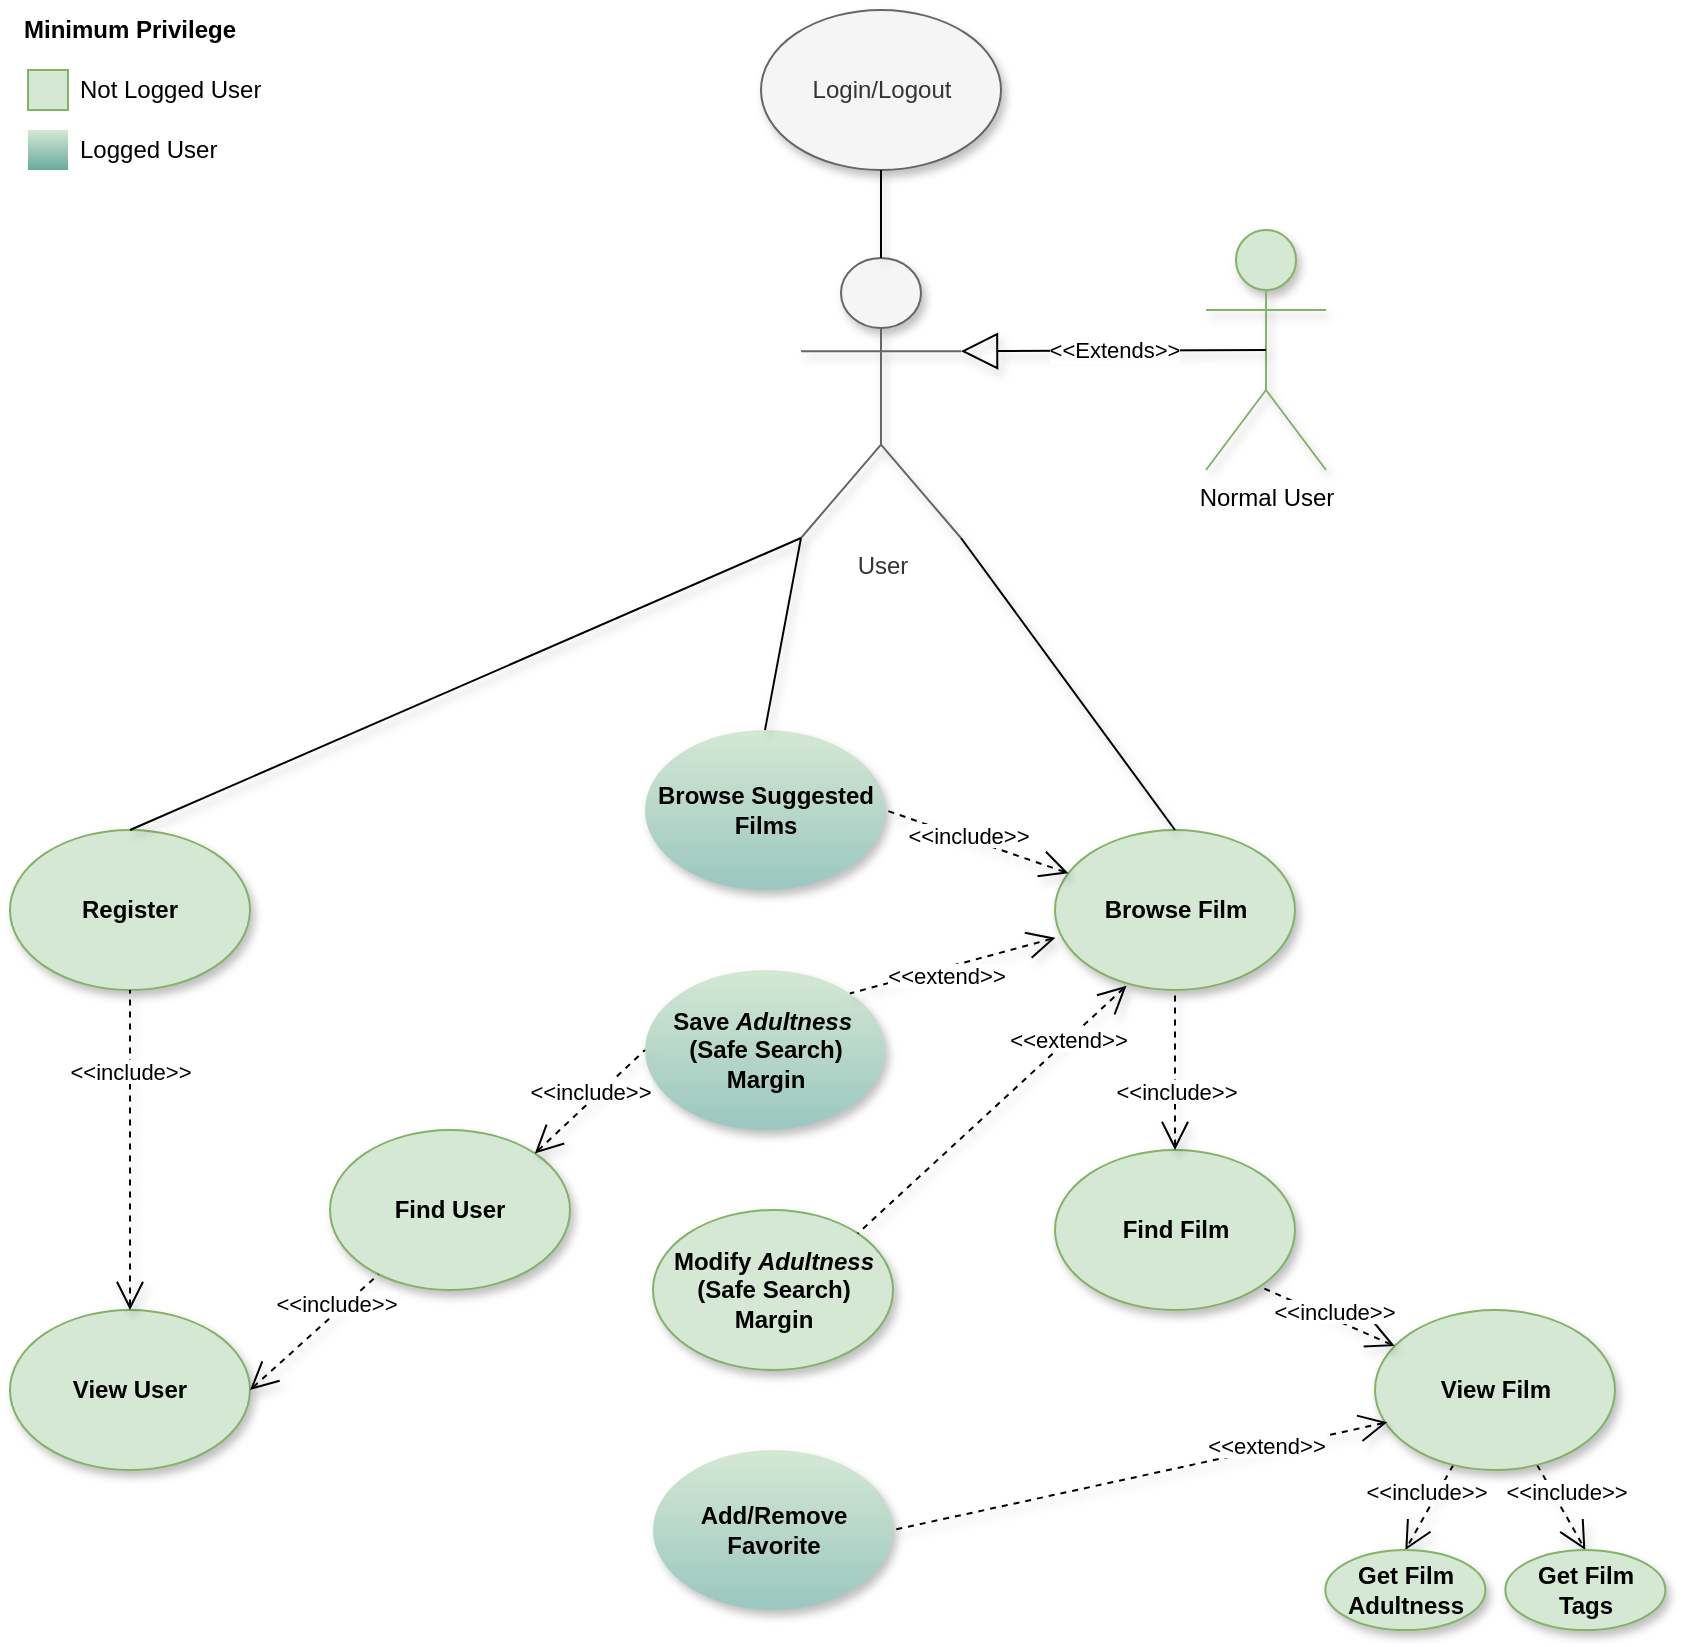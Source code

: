 <mxfile version="12.1.0" type="device" pages="1"><diagram id="BbvuW23b8s510joW4BoM" name="Pagina-1"><mxGraphModel dx="703" dy="523" grid="1" gridSize="10" guides="1" tooltips="1" connect="1" arrows="1" fold="1" page="1" pageScale="1" pageWidth="827" pageHeight="1169" math="0" shadow="0"><root><mxCell id="0"/><mxCell id="1" parent="0"/><mxCell id="h_1b7yaZ3pGZxx54D0NZ-1" value="User" style="shape=umlActor;verticalLabelPosition=bottom;labelBackgroundColor=#ffffff;verticalAlign=top;html=1;outlineConnect=0;fillColor=#f5f5f5;strokeColor=#666666;shadow=1;fontColor=#333333;" parent="1" vertex="1"><mxGeometry x="597.5" y="244" width="80" height="140" as="geometry"/></mxCell><mxCell id="h_1b7yaZ3pGZxx54D0NZ-2" value="Normal User" style="shape=umlActor;verticalLabelPosition=bottom;labelBackgroundColor=#ffffff;verticalAlign=top;html=1;outlineConnect=0;fillColor=#d5e8d4;strokeColor=#82b366;shadow=1;" parent="1" vertex="1"><mxGeometry x="800" y="230" width="60" height="120" as="geometry"/></mxCell><mxCell id="h_1b7yaZ3pGZxx54D0NZ-4" value="&amp;lt;&amp;lt;Extends&amp;gt;&amp;gt;" style="endArrow=block;endSize=16;endFill=0;html=1;exitX=0.5;exitY=0.5;exitDx=0;exitDy=0;exitPerimeter=0;shadow=1;entryX=1;entryY=0.333;entryDx=0;entryDy=0;entryPerimeter=0;" parent="1" source="h_1b7yaZ3pGZxx54D0NZ-2" target="h_1b7yaZ3pGZxx54D0NZ-1" edge="1"><mxGeometry width="160" relative="1" as="geometry"><mxPoint x="775.5" y="300" as="sourcePoint"/><mxPoint x="431" y="445" as="targetPoint"/></mxGeometry></mxCell><mxCell id="h_1b7yaZ3pGZxx54D0NZ-18" value="Login/Logout" style="ellipse;whiteSpace=wrap;html=1;fillColor=#f5f5f5;strokeColor=#666666;fontColor=#333333;shadow=1;" parent="1" vertex="1"><mxGeometry x="577.5" y="120" width="120" height="80" as="geometry"/></mxCell><mxCell id="h_1b7yaZ3pGZxx54D0NZ-110" value="Add/Remove Favorite" style="ellipse;whiteSpace=wrap;html=1;fontStyle=1;fillColor=#d5e8d4;strokeColor=none;shadow=1;gradientColor=#9AC7BF;" parent="1" vertex="1"><mxGeometry x="523.5" y="840" width="120" height="80" as="geometry"/></mxCell><mxCell id="a5YpvVyCK3dBmjp6k323-34" value="View User" style="ellipse;whiteSpace=wrap;html=1;fontStyle=1;fillColor=#d5e8d4;strokeColor=#82b366;shadow=1;" parent="1" vertex="1"><mxGeometry x="202" y="770" width="120" height="80" as="geometry"/></mxCell><mxCell id="a5YpvVyCK3dBmjp6k323-166" value="&lt;span style=&quot;background-color: rgb(255 , 255 , 255)&quot;&gt;&amp;lt;&amp;lt;include&amp;gt;&amp;gt;&lt;/span&gt;" style="edgeStyle=none;html=1;startArrow=none;endArrow=open;startSize=12;verticalAlign=bottom;dashed=1;labelBackgroundColor=none;entryX=0.5;entryY=0;entryDx=0;entryDy=0;shadow=1;endFill=0;endSize=12;startFill=0;" parent="1" source="a5YpvVyCK3dBmjp6k323-169" target="a5YpvVyCK3dBmjp6k323-170" edge="1"><mxGeometry x="0.079" y="-1" width="160" relative="1" as="geometry"><mxPoint x="1217.72" y="826.9" as="sourcePoint"/><mxPoint x="833.5" y="669" as="targetPoint"/><mxPoint as="offset"/></mxGeometry></mxCell><mxCell id="a5YpvVyCK3dBmjp6k323-168" value="&lt;span style=&quot;background-color: rgb(255 , 255 , 255)&quot;&gt;&amp;lt;&amp;lt;&lt;/span&gt;&lt;span style=&quot;background-color: rgb(255 , 255 , 255)&quot;&gt;include&lt;/span&gt;&lt;span style=&quot;background-color: rgb(255 , 255 , 255)&quot;&gt;&amp;gt;&amp;gt;&lt;/span&gt;" style="edgeStyle=none;html=1;startArrow=none;endArrow=open;startSize=12;verticalAlign=bottom;dashed=1;labelBackgroundColor=none;entryX=0.5;entryY=0;entryDx=0;entryDy=0;shadow=1;endFill=0;endSize=12;startFill=0;targetPerimeterSpacing=0;" parent="1" source="a5YpvVyCK3dBmjp6k323-169" target="a5YpvVyCK3dBmjp6k323-172" edge="1"><mxGeometry x="0.093" y="1" width="160" relative="1" as="geometry"><mxPoint x="1217.72" y="787.9" as="sourcePoint"/><mxPoint x="1103.44" y="790.22" as="targetPoint"/><mxPoint as="offset"/></mxGeometry></mxCell><mxCell id="a5YpvVyCK3dBmjp6k323-169" value="View Film" style="ellipse;whiteSpace=wrap;html=1;fontStyle=1;fillColor=#d5e8d4;strokeColor=#82b366;shadow=1;" parent="1" vertex="1"><mxGeometry x="884.5" y="770" width="120" height="80" as="geometry"/></mxCell><mxCell id="a5YpvVyCK3dBmjp6k323-170" value="Get Film Adultness" style="ellipse;whiteSpace=wrap;html=1;fontStyle=1;fillColor=#d5e8d4;strokeColor=#82b366;shadow=1;" parent="1" vertex="1"><mxGeometry x="859.672" y="890" width="80" height="40" as="geometry"/></mxCell><mxCell id="a5YpvVyCK3dBmjp6k323-172" value="Get Film Tags" style="ellipse;whiteSpace=wrap;html=1;fontStyle=1;fillColor=#d5e8d4;strokeColor=#82b366;shadow=1;" parent="1" vertex="1"><mxGeometry x="949.672" y="890" width="80" height="40" as="geometry"/></mxCell><mxCell id="a5YpvVyCK3dBmjp6k323-173" value="Find Film" style="ellipse;whiteSpace=wrap;html=1;fontStyle=1;fillColor=#d5e8d4;strokeColor=#82b366;shadow=1;" parent="1" vertex="1"><mxGeometry x="724.5" y="690" width="120" height="80" as="geometry"/></mxCell><mxCell id="a5YpvVyCK3dBmjp6k323-177" value="&lt;span style=&quot;background-color: rgb(255 , 255 , 255)&quot;&gt;&amp;lt;&amp;lt;include&amp;gt;&amp;gt;&lt;/span&gt;" style="edgeStyle=none;html=1;startArrow=open;endArrow=none;startSize=12;verticalAlign=bottom;dashed=1;labelBackgroundColor=none;entryX=1;entryY=1;entryDx=0;entryDy=0;shadow=1;" parent="1" source="a5YpvVyCK3dBmjp6k323-169" target="a5YpvVyCK3dBmjp6k323-173" edge="1"><mxGeometry x="-0.178" y="5" width="160" relative="1" as="geometry"><mxPoint x="914.5" y="770" as="sourcePoint"/><mxPoint x="908.1" y="605.76" as="targetPoint"/><mxPoint as="offset"/></mxGeometry></mxCell><mxCell id="a5YpvVyCK3dBmjp6k323-178" value="&lt;b&gt;Browse Film&lt;/b&gt;" style="ellipse;whiteSpace=wrap;html=1;fontStyle=1;fillColor=#d5e8d4;strokeColor=#82b366;shadow=1;" parent="1" vertex="1"><mxGeometry x="724.5" y="530" width="120" height="80" as="geometry"/></mxCell><mxCell id="a5YpvVyCK3dBmjp6k323-179" value="&lt;span style=&quot;background-color: rgb(255 , 255 , 255)&quot;&gt;&amp;lt;&amp;lt;include&amp;gt;&amp;gt;&lt;/span&gt;" style="edgeStyle=none;html=1;startArrow=open;endArrow=none;startSize=12;verticalAlign=bottom;dashed=1;labelBackgroundColor=none;entryX=0.5;entryY=1;entryDx=0;entryDy=0;exitX=0.5;exitY=0;exitDx=0;exitDy=0;shadow=1;" parent="1" source="a5YpvVyCK3dBmjp6k323-173" target="a5YpvVyCK3dBmjp6k323-178" edge="1"><mxGeometry x="-0.5" width="160" relative="1" as="geometry"><mxPoint x="478" y="780" as="sourcePoint"/><mxPoint x="478" y="620" as="targetPoint"/><mxPoint as="offset"/></mxGeometry></mxCell><mxCell id="a5YpvVyCK3dBmjp6k323-194" value="" style="endArrow=none;html=1;entryX=0.5;entryY=1;entryDx=0;entryDy=0;exitX=0.5;exitY=0;exitDx=0;exitDy=0;exitPerimeter=0;shadow=1;" parent="1" source="h_1b7yaZ3pGZxx54D0NZ-1" target="h_1b7yaZ3pGZxx54D0NZ-18" edge="1"><mxGeometry width="50" height="50" relative="1" as="geometry"><mxPoint x="-285.5" y="970" as="sourcePoint"/><mxPoint x="-235.5" y="920" as="targetPoint"/></mxGeometry></mxCell><mxCell id="a5YpvVyCK3dBmjp6k323-208" value="" style="endArrow=none;html=1;exitX=0.5;exitY=0;exitDx=0;exitDy=0;strokeColor=#000000;curved=1;entryX=1;entryY=1;entryDx=0;entryDy=0;entryPerimeter=0;shadow=1;" parent="1" source="a5YpvVyCK3dBmjp6k323-178" target="h_1b7yaZ3pGZxx54D0NZ-1" edge="1"><mxGeometry width="50" height="50" relative="1" as="geometry"><mxPoint x="984.5" y="710" as="sourcePoint"/><mxPoint x="490" y="570" as="targetPoint"/></mxGeometry></mxCell><mxCell id="pK21TEt_xXxjncnFMS0X-8" value="Register" style="ellipse;whiteSpace=wrap;html=1;fontStyle=1;fillColor=#d5e8d4;strokeColor=#82b366;shadow=1;" parent="1" vertex="1"><mxGeometry x="202" y="530" width="120" height="80" as="geometry"/></mxCell><mxCell id="pK21TEt_xXxjncnFMS0X-11" value="&lt;span style=&quot;background-color: rgb(255 , 255 , 255)&quot;&gt;&amp;lt;&amp;lt;include&amp;gt;&amp;gt;&lt;/span&gt;" style="edgeStyle=none;html=1;startArrow=open;endArrow=none;startSize=12;verticalAlign=bottom;dashed=1;labelBackgroundColor=none;entryX=0.5;entryY=1;entryDx=0;entryDy=0;shadow=1;exitX=0.5;exitY=0;exitDx=0;exitDy=0;" parent="1" source="a5YpvVyCK3dBmjp6k323-34" target="pK21TEt_xXxjncnFMS0X-8" edge="1"><mxGeometry x="0.375" width="160" relative="1" as="geometry"><mxPoint x="235" y="700" as="sourcePoint"/><mxPoint x="235" y="620" as="targetPoint"/><mxPoint as="offset"/></mxGeometry></mxCell><mxCell id="pK21TEt_xXxjncnFMS0X-12" value="" style="endArrow=none;html=1;exitX=0.5;exitY=0;exitDx=0;exitDy=0;strokeColor=#000000;curved=1;entryX=0;entryY=1;entryDx=0;entryDy=0;entryPerimeter=0;shadow=1;" parent="1" source="pK21TEt_xXxjncnFMS0X-8" target="h_1b7yaZ3pGZxx54D0NZ-1" edge="1"><mxGeometry width="50" height="50" relative="1" as="geometry"><mxPoint x="-132" y="710" as="sourcePoint"/><mxPoint x="373.0" y="310" as="targetPoint"/></mxGeometry></mxCell><mxCell id="pK21TEt_xXxjncnFMS0X-20" value="&lt;span style=&quot;background-color: rgb(255 , 255 , 255)&quot;&gt;&amp;lt;&amp;lt;extend&amp;gt;&amp;gt;&lt;/span&gt;" style="edgeStyle=none;html=1;startArrow=open;endArrow=none;startSize=12;verticalAlign=bottom;dashed=1;labelBackgroundColor=none;exitX=0.051;exitY=0.702;exitDx=0;exitDy=0;shadow=1;entryX=1;entryY=0.5;entryDx=0;entryDy=0;exitPerimeter=0;" parent="1" source="a5YpvVyCK3dBmjp6k323-169" target="h_1b7yaZ3pGZxx54D0NZ-110" edge="1"><mxGeometry x="-0.494" y="7" width="160" relative="1" as="geometry"><mxPoint x="468" y="820" as="sourcePoint"/><mxPoint x="552.074" y="748.284" as="targetPoint"/><mxPoint as="offset"/></mxGeometry></mxCell><mxCell id="xh6WOaawdIueyq4as1xX-2" value="" style="rounded=0;whiteSpace=wrap;html=1;strokeColor=none;fillColor=#d5e8d4;gradientColor=#67AB9F;" parent="1" vertex="1"><mxGeometry x="211" y="180" width="20" height="20" as="geometry"/></mxCell><mxCell id="xh6WOaawdIueyq4as1xX-3" value="Logged User" style="text;html=1;strokeColor=none;fillColor=none;align=left;verticalAlign=middle;whiteSpace=wrap;rounded=0;" parent="1" vertex="1"><mxGeometry x="235" y="180" width="87" height="20" as="geometry"/></mxCell><mxCell id="xh6WOaawdIueyq4as1xX-4" value="" style="rounded=0;whiteSpace=wrap;html=1;strokeColor=#82b366;fillColor=#d5e8d4;" parent="1" vertex="1"><mxGeometry x="211" y="150" width="20" height="20" as="geometry"/></mxCell><mxCell id="xh6WOaawdIueyq4as1xX-5" value="Not Logged User" style="text;html=1;strokeColor=none;fillColor=none;align=left;verticalAlign=middle;whiteSpace=wrap;rounded=0;" parent="1" vertex="1"><mxGeometry x="235" y="150" width="96" height="20" as="geometry"/></mxCell><mxCell id="xh6WOaawdIueyq4as1xX-6" value="Minimum Privilege" style="text;html=1;strokeColor=none;fillColor=none;align=center;verticalAlign=middle;whiteSpace=wrap;rounded=0;shadow=0;fontStyle=1" parent="1" vertex="1"><mxGeometry x="202" y="120" width="120" height="20" as="geometry"/></mxCell><mxCell id="n0VYVeH77h_52pGpM6eC-1" value="Modify &lt;i&gt;Adultness &lt;/i&gt;(Safe Search) Margin" style="ellipse;whiteSpace=wrap;html=1;fontStyle=1;fillColor=#d5e8d4;strokeColor=#82b366;shadow=1;" parent="1" vertex="1"><mxGeometry x="523.5" y="720" width="120" height="80" as="geometry"/></mxCell><mxCell id="n0VYVeH77h_52pGpM6eC-2" value="&lt;span style=&quot;background-color: rgb(255 , 255 , 255)&quot;&gt;&amp;lt;&amp;lt;extend&amp;gt;&amp;gt;&lt;/span&gt;" style="edgeStyle=none;html=1;startArrow=open;endArrow=none;startSize=12;verticalAlign=bottom;dashed=1;labelBackgroundColor=none;shadow=1;entryX=1;entryY=0;entryDx=0;entryDy=0;exitX=0.298;exitY=0.973;exitDx=0;exitDy=0;exitPerimeter=0;" parent="1" source="a5YpvVyCK3dBmjp6k323-178" target="n0VYVeH77h_52pGpM6eC-1" edge="1"><mxGeometry x="-0.494" y="7" width="160" relative="1" as="geometry"><mxPoint x="602" y="640" as="sourcePoint"/><mxPoint x="657" y="880" as="targetPoint"/><mxPoint as="offset"/></mxGeometry></mxCell><mxCell id="n0VYVeH77h_52pGpM6eC-3" value="Browse Suggested Films" style="ellipse;whiteSpace=wrap;html=1;fontStyle=1;fillColor=#d5e8d4;strokeColor=none;shadow=1;gradientColor=#9AC7BF;" parent="1" vertex="1"><mxGeometry x="519.5" y="480" width="120" height="80" as="geometry"/></mxCell><mxCell id="n0VYVeH77h_52pGpM6eC-4" value="" style="endArrow=none;html=1;exitX=0.5;exitY=0;exitDx=0;exitDy=0;strokeColor=#000000;curved=1;entryX=0;entryY=1;entryDx=0;entryDy=0;entryPerimeter=0;shadow=1;" parent="1" source="n0VYVeH77h_52pGpM6eC-3" target="h_1b7yaZ3pGZxx54D0NZ-1" edge="1"><mxGeometry width="50" height="50" relative="1" as="geometry"><mxPoint x="832.5" y="700" as="sourcePoint"/><mxPoint x="687.5" y="394.0" as="targetPoint"/></mxGeometry></mxCell><mxCell id="n0VYVeH77h_52pGpM6eC-5" value="&lt;span style=&quot;background-color: rgb(255 , 255 , 255)&quot;&gt;&amp;lt;&amp;lt;include&amp;gt;&amp;gt;&lt;/span&gt;" style="edgeStyle=none;html=1;startArrow=open;endArrow=none;startSize=12;verticalAlign=bottom;dashed=1;labelBackgroundColor=none;shadow=1;entryX=1;entryY=0.5;entryDx=0;entryDy=0;" parent="1" source="a5YpvVyCK3dBmjp6k323-178" target="n0VYVeH77h_52pGpM6eC-3" edge="1"><mxGeometry x="0.04" y="7" width="160" relative="1" as="geometry"><mxPoint x="752.074" y="608.284" as="sourcePoint"/><mxPoint x="412" y="651.5" as="targetPoint"/><mxPoint as="offset"/></mxGeometry></mxCell><mxCell id="n0VYVeH77h_52pGpM6eC-6" value="Save&amp;nbsp;&lt;i&gt;Adultness&amp;nbsp;&lt;br&gt;&lt;/i&gt;(Safe Search) Margin" style="ellipse;whiteSpace=wrap;html=1;fontStyle=1;fillColor=#d5e8d4;strokeColor=none;shadow=1;gradientColor=#9AC7BF;" parent="1" vertex="1"><mxGeometry x="519.5" y="600" width="120" height="80" as="geometry"/></mxCell><mxCell id="n0VYVeH77h_52pGpM6eC-7" value="Find User" style="ellipse;whiteSpace=wrap;html=1;fontStyle=1;fillColor=#d5e8d4;strokeColor=#82b366;shadow=1;" parent="1" vertex="1"><mxGeometry x="362" y="680" width="120" height="80" as="geometry"/></mxCell><mxCell id="n0VYVeH77h_52pGpM6eC-8" value="&lt;span style=&quot;background-color: rgb(255 , 255 , 255)&quot;&gt;&amp;lt;&amp;lt;include&amp;gt;&amp;gt;&lt;/span&gt;" style="edgeStyle=none;html=1;startArrow=open;endArrow=none;startSize=12;verticalAlign=bottom;dashed=1;labelBackgroundColor=none;shadow=1;entryX=0;entryY=0.5;entryDx=0;entryDy=0;exitX=1;exitY=0;exitDx=0;exitDy=0;" parent="1" source="n0VYVeH77h_52pGpM6eC-7" target="n0VYVeH77h_52pGpM6eC-6" edge="1"><mxGeometry x="-0.074" y="-3" width="160" relative="1" as="geometry"><mxPoint x="741.097" y="561.765" as="sourcePoint"/><mxPoint x="649.5" y="530.0" as="targetPoint"/><mxPoint as="offset"/></mxGeometry></mxCell><mxCell id="n0VYVeH77h_52pGpM6eC-9" value="&lt;span style=&quot;background-color: rgb(255 , 255 , 255)&quot;&gt;&amp;lt;&amp;lt;include&amp;gt;&amp;gt;&lt;/span&gt;" style="edgeStyle=none;html=1;startArrow=open;endArrow=none;startSize=12;verticalAlign=bottom;dashed=1;labelBackgroundColor=none;shadow=1;exitX=1;exitY=0.5;exitDx=0;exitDy=0;" parent="1" source="a5YpvVyCK3dBmjp6k323-34" target="n0VYVeH77h_52pGpM6eC-7" edge="1"><mxGeometry x="0.267" y="-3" width="160" relative="1" as="geometry"><mxPoint x="394.426" y="791.716" as="sourcePoint"/><mxPoint x="529.5" y="690.0" as="targetPoint"/><mxPoint y="1" as="offset"/></mxGeometry></mxCell><mxCell id="n0VYVeH77h_52pGpM6eC-10" value="&lt;span style=&quot;background-color: rgb(255 , 255 , 255)&quot;&gt;&amp;lt;&amp;lt;extend&amp;gt;&amp;gt;&lt;/span&gt;" style="edgeStyle=none;html=1;startArrow=open;endArrow=none;startSize=12;verticalAlign=bottom;dashed=1;labelBackgroundColor=none;shadow=1;entryX=1;entryY=0;entryDx=0;entryDy=0;exitX=0.002;exitY=0.674;exitDx=0;exitDy=0;exitPerimeter=0;" parent="1" source="a5YpvVyCK3dBmjp6k323-178" target="n0VYVeH77h_52pGpM6eC-6" edge="1"><mxGeometry x="0.129" y="13" width="160" relative="1" as="geometry"><mxPoint x="770.26" y="617.84" as="sourcePoint"/><mxPoint x="629.426" y="781.716" as="targetPoint"/><mxPoint as="offset"/></mxGeometry></mxCell></root></mxGraphModel></diagram></mxfile>